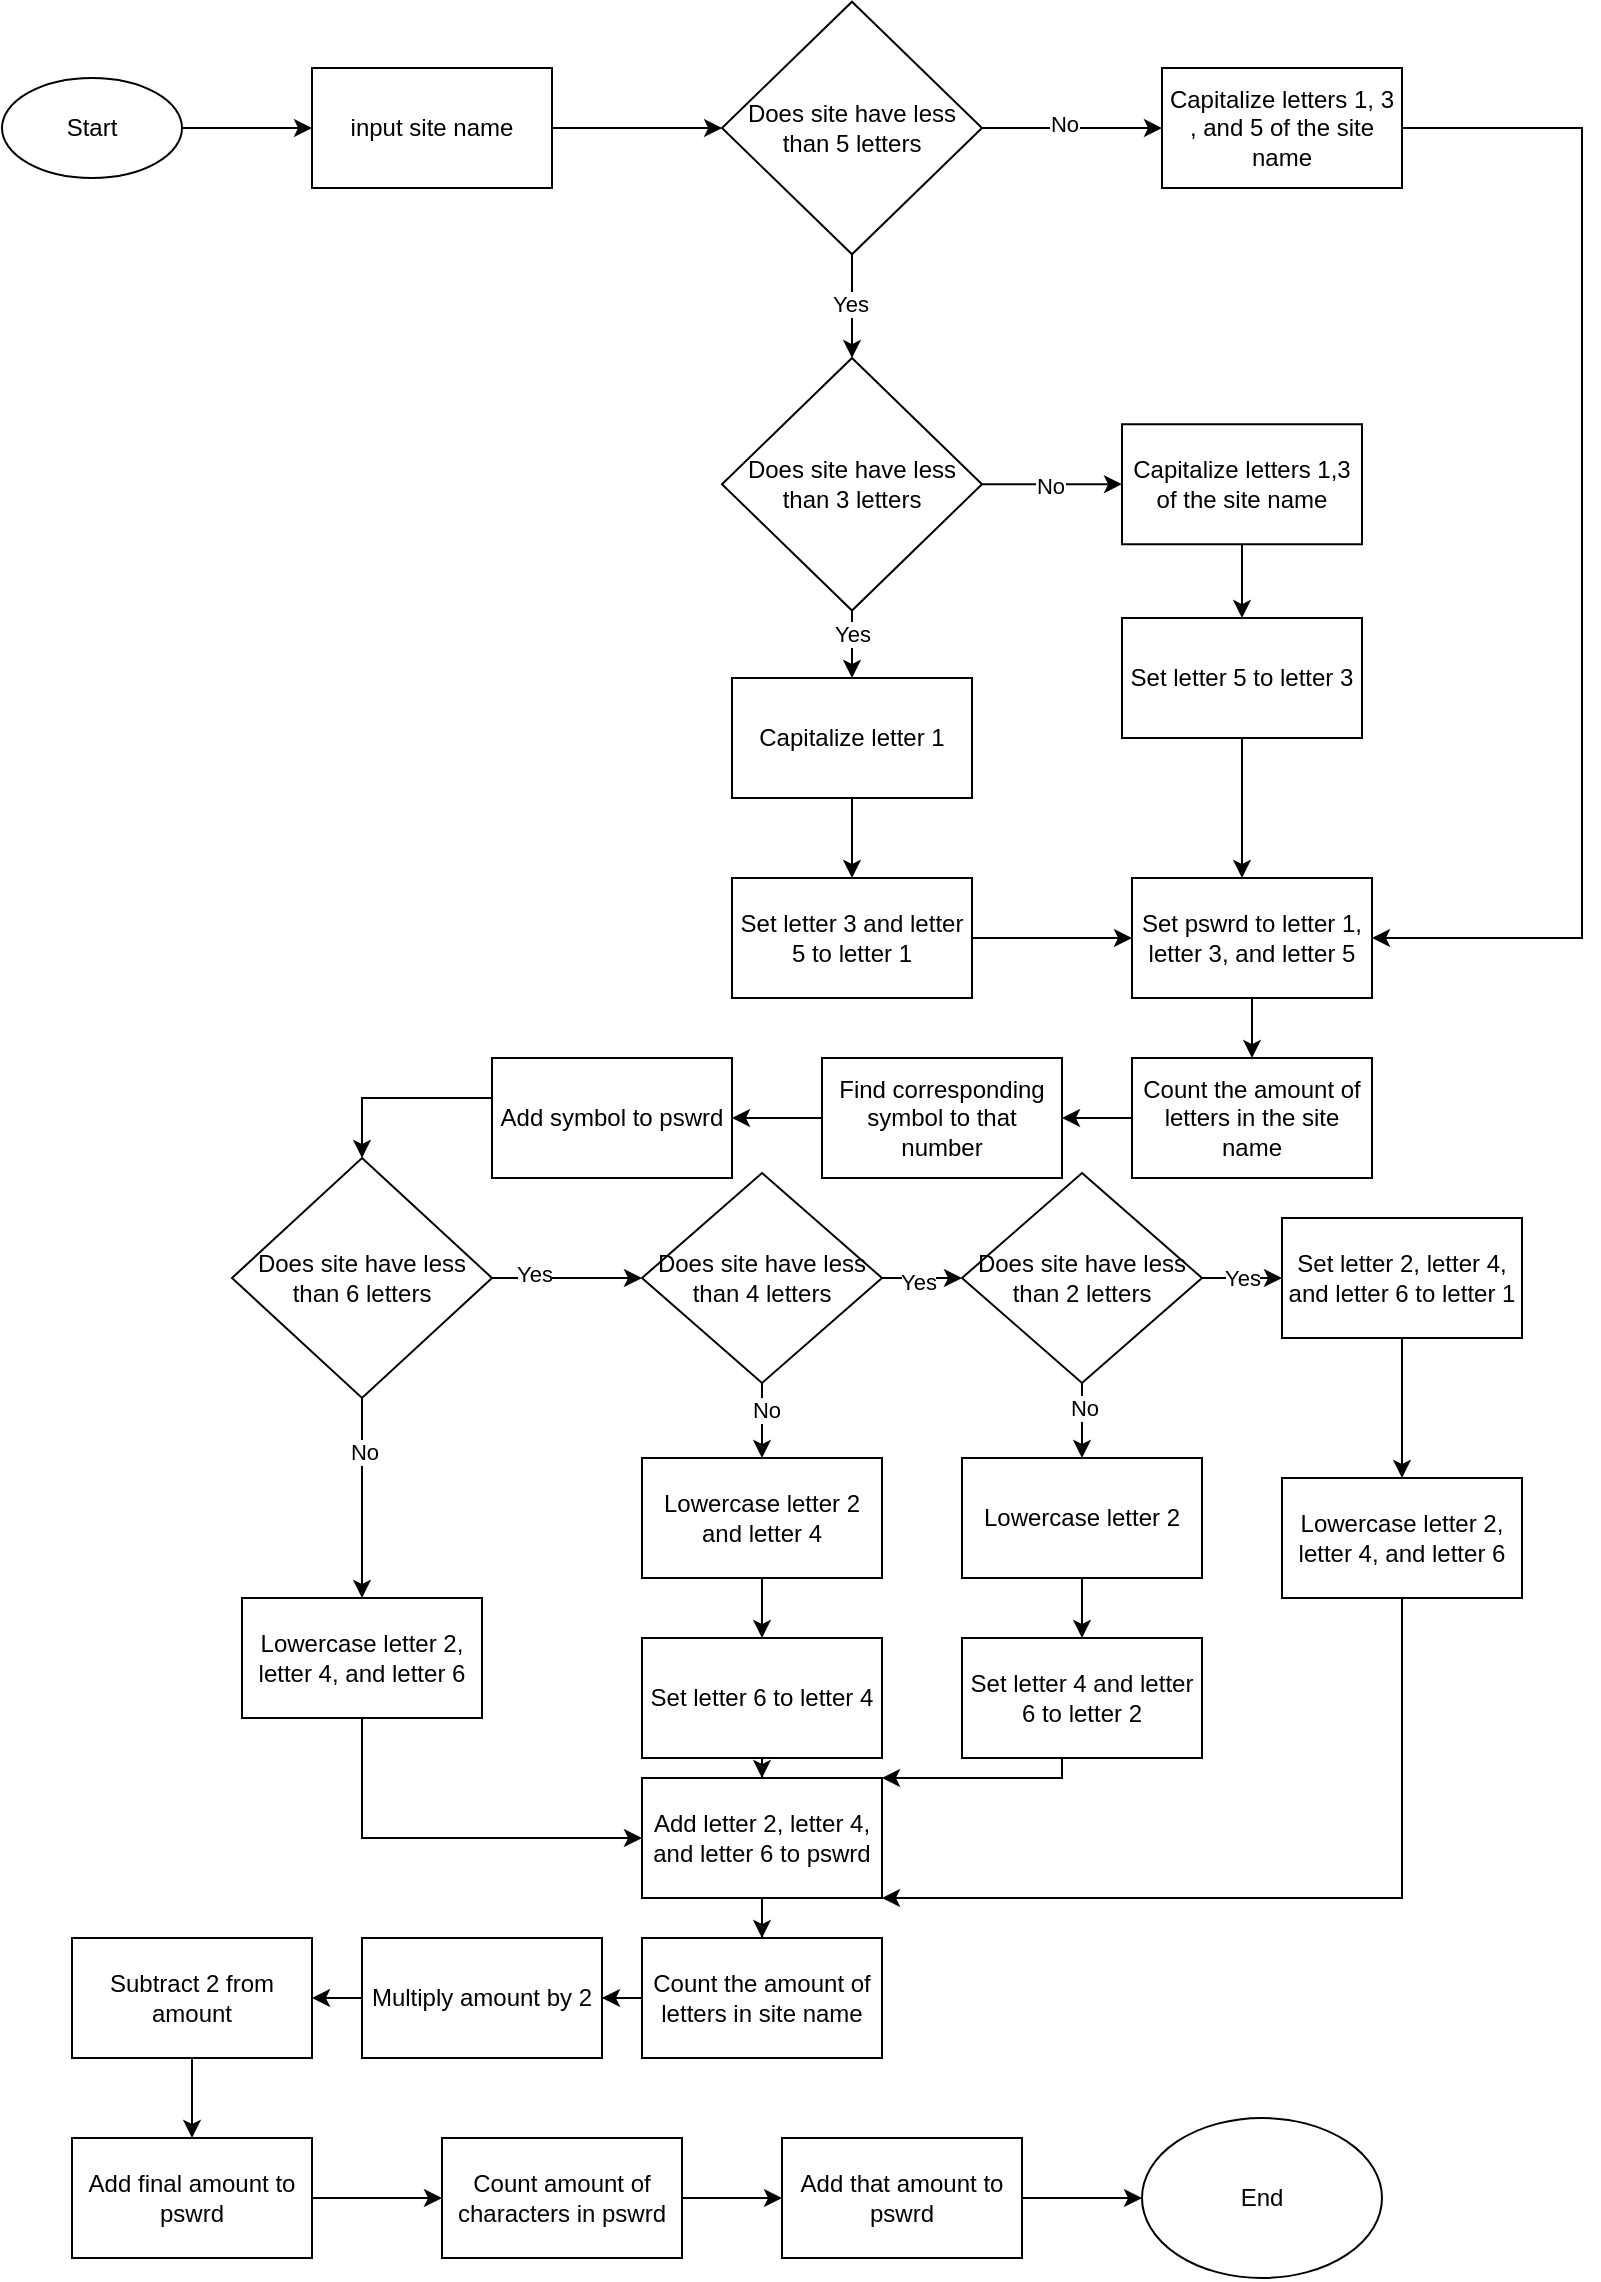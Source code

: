 <mxfile version="22.0.4" type="github">
  <diagram name="Page-1" id="J_uxx44ZMM9hjtvUiRub">
    <mxGraphModel dx="1687" dy="892" grid="1" gridSize="10" guides="1" tooltips="1" connect="1" arrows="1" fold="1" page="1" pageScale="1" pageWidth="850" pageHeight="1100" math="0" shadow="0">
      <root>
        <mxCell id="0" />
        <mxCell id="1" parent="0" />
        <mxCell id="RTvYhVMCZxCB8CiYdLS1-3" value="" style="edgeStyle=orthogonalEdgeStyle;rounded=0;orthogonalLoop=1;jettySize=auto;html=1;" edge="1" parent="1" source="RTvYhVMCZxCB8CiYdLS1-1" target="RTvYhVMCZxCB8CiYdLS1-2">
          <mxGeometry relative="1" as="geometry" />
        </mxCell>
        <mxCell id="RTvYhVMCZxCB8CiYdLS1-1" value="Start" style="ellipse;whiteSpace=wrap;html=1;" vertex="1" parent="1">
          <mxGeometry x="50" y="50" width="90" height="50" as="geometry" />
        </mxCell>
        <mxCell id="RTvYhVMCZxCB8CiYdLS1-5" value="" style="edgeStyle=orthogonalEdgeStyle;rounded=0;orthogonalLoop=1;jettySize=auto;html=1;" edge="1" parent="1" source="RTvYhVMCZxCB8CiYdLS1-2" target="RTvYhVMCZxCB8CiYdLS1-4">
          <mxGeometry relative="1" as="geometry" />
        </mxCell>
        <mxCell id="RTvYhVMCZxCB8CiYdLS1-2" value="input site name" style="whiteSpace=wrap;html=1;" vertex="1" parent="1">
          <mxGeometry x="205" y="45" width="120" height="60" as="geometry" />
        </mxCell>
        <mxCell id="RTvYhVMCZxCB8CiYdLS1-7" value="" style="edgeStyle=orthogonalEdgeStyle;rounded=0;orthogonalLoop=1;jettySize=auto;html=1;" edge="1" parent="1" source="RTvYhVMCZxCB8CiYdLS1-4" target="RTvYhVMCZxCB8CiYdLS1-6">
          <mxGeometry relative="1" as="geometry" />
        </mxCell>
        <mxCell id="RTvYhVMCZxCB8CiYdLS1-10" value="No" style="edgeLabel;html=1;align=center;verticalAlign=middle;resizable=0;points=[];" vertex="1" connectable="0" parent="RTvYhVMCZxCB8CiYdLS1-7">
          <mxGeometry x="-0.106" y="2" relative="1" as="geometry">
            <mxPoint as="offset" />
          </mxGeometry>
        </mxCell>
        <mxCell id="RTvYhVMCZxCB8CiYdLS1-17" value="" style="edgeStyle=orthogonalEdgeStyle;rounded=0;orthogonalLoop=1;jettySize=auto;html=1;" edge="1" parent="1" source="RTvYhVMCZxCB8CiYdLS1-4">
          <mxGeometry relative="1" as="geometry">
            <mxPoint x="475" y="190.005" as="targetPoint" />
          </mxGeometry>
        </mxCell>
        <mxCell id="RTvYhVMCZxCB8CiYdLS1-20" value="Yes" style="edgeLabel;html=1;align=center;verticalAlign=middle;resizable=0;points=[];" vertex="1" connectable="0" parent="RTvYhVMCZxCB8CiYdLS1-17">
          <mxGeometry x="-0.05" y="-1" relative="1" as="geometry">
            <mxPoint as="offset" />
          </mxGeometry>
        </mxCell>
        <mxCell id="RTvYhVMCZxCB8CiYdLS1-4" value="Does site have less than 5 letters" style="rhombus;whiteSpace=wrap;html=1;" vertex="1" parent="1">
          <mxGeometry x="410" y="11.88" width="130" height="126.25" as="geometry" />
        </mxCell>
        <mxCell id="RTvYhVMCZxCB8CiYdLS1-35" style="edgeStyle=orthogonalEdgeStyle;rounded=0;orthogonalLoop=1;jettySize=auto;html=1;entryX=1;entryY=0.5;entryDx=0;entryDy=0;" edge="1" parent="1" source="RTvYhVMCZxCB8CiYdLS1-6" target="RTvYhVMCZxCB8CiYdLS1-49">
          <mxGeometry relative="1" as="geometry">
            <Array as="points">
              <mxPoint x="840" y="75" />
              <mxPoint x="840" y="480" />
            </Array>
          </mxGeometry>
        </mxCell>
        <mxCell id="RTvYhVMCZxCB8CiYdLS1-6" value="Capitalize letters 1, 3 , and 5 of the site name" style="whiteSpace=wrap;html=1;" vertex="1" parent="1">
          <mxGeometry x="630" y="45.005" width="120" height="60" as="geometry" />
        </mxCell>
        <mxCell id="RTvYhVMCZxCB8CiYdLS1-13" value="" style="edgeStyle=orthogonalEdgeStyle;rounded=0;orthogonalLoop=1;jettySize=auto;html=1;" edge="1" parent="1" source="RTvYhVMCZxCB8CiYdLS1-8" target="RTvYhVMCZxCB8CiYdLS1-12">
          <mxGeometry relative="1" as="geometry" />
        </mxCell>
        <mxCell id="RTvYhVMCZxCB8CiYdLS1-26" value="No" style="edgeLabel;html=1;align=center;verticalAlign=middle;resizable=0;points=[];" vertex="1" connectable="0" parent="RTvYhVMCZxCB8CiYdLS1-13">
          <mxGeometry x="-0.029" y="-1" relative="1" as="geometry">
            <mxPoint as="offset" />
          </mxGeometry>
        </mxCell>
        <mxCell id="RTvYhVMCZxCB8CiYdLS1-29" value="" style="edgeStyle=orthogonalEdgeStyle;rounded=0;orthogonalLoop=1;jettySize=auto;html=1;" edge="1" parent="1" source="RTvYhVMCZxCB8CiYdLS1-8" target="RTvYhVMCZxCB8CiYdLS1-28">
          <mxGeometry relative="1" as="geometry" />
        </mxCell>
        <mxCell id="RTvYhVMCZxCB8CiYdLS1-40" value="Yes" style="edgeLabel;html=1;align=center;verticalAlign=middle;resizable=0;points=[];" vertex="1" connectable="0" parent="RTvYhVMCZxCB8CiYdLS1-29">
          <mxGeometry x="-0.536" relative="1" as="geometry">
            <mxPoint as="offset" />
          </mxGeometry>
        </mxCell>
        <mxCell id="RTvYhVMCZxCB8CiYdLS1-8" value="Does site have less than 3 letters" style="rhombus;whiteSpace=wrap;html=1;" vertex="1" parent="1">
          <mxGeometry x="410" y="190" width="130" height="126.25" as="geometry" />
        </mxCell>
        <mxCell id="RTvYhVMCZxCB8CiYdLS1-22" value="" style="edgeStyle=orthogonalEdgeStyle;rounded=0;orthogonalLoop=1;jettySize=auto;html=1;" edge="1" parent="1" source="RTvYhVMCZxCB8CiYdLS1-12" target="RTvYhVMCZxCB8CiYdLS1-21">
          <mxGeometry relative="1" as="geometry">
            <Array as="points">
              <mxPoint x="670" y="310" />
              <mxPoint x="670" y="310" />
            </Array>
          </mxGeometry>
        </mxCell>
        <mxCell id="RTvYhVMCZxCB8CiYdLS1-12" value="Capitalize letters 1,3 of the site name" style="whiteSpace=wrap;html=1;" vertex="1" parent="1">
          <mxGeometry x="610" y="223.125" width="120" height="60" as="geometry" />
        </mxCell>
        <mxCell id="RTvYhVMCZxCB8CiYdLS1-50" value="" style="edgeStyle=orthogonalEdgeStyle;rounded=0;orthogonalLoop=1;jettySize=auto;html=1;" edge="1" parent="1" source="RTvYhVMCZxCB8CiYdLS1-21" target="RTvYhVMCZxCB8CiYdLS1-49">
          <mxGeometry relative="1" as="geometry">
            <Array as="points">
              <mxPoint x="670" y="410" />
              <mxPoint x="670" y="410" />
            </Array>
          </mxGeometry>
        </mxCell>
        <mxCell id="RTvYhVMCZxCB8CiYdLS1-21" value="Set letter 5 to letter 3" style="whiteSpace=wrap;html=1;" vertex="1" parent="1">
          <mxGeometry x="610" y="320.005" width="120" height="60" as="geometry" />
        </mxCell>
        <mxCell id="RTvYhVMCZxCB8CiYdLS1-31" value="" style="edgeStyle=orthogonalEdgeStyle;rounded=0;orthogonalLoop=1;jettySize=auto;html=1;" edge="1" parent="1" source="RTvYhVMCZxCB8CiYdLS1-28" target="RTvYhVMCZxCB8CiYdLS1-30">
          <mxGeometry relative="1" as="geometry" />
        </mxCell>
        <mxCell id="RTvYhVMCZxCB8CiYdLS1-28" value="Capitalize letter 1" style="whiteSpace=wrap;html=1;" vertex="1" parent="1">
          <mxGeometry x="415" y="349.995" width="120" height="60" as="geometry" />
        </mxCell>
        <mxCell id="RTvYhVMCZxCB8CiYdLS1-30" value="Set letter 3 and letter 5 to letter 1" style="whiteSpace=wrap;html=1;" vertex="1" parent="1">
          <mxGeometry x="415" y="449.995" width="120" height="60" as="geometry" />
        </mxCell>
        <mxCell id="RTvYhVMCZxCB8CiYdLS1-37" value="" style="edgeStyle=orthogonalEdgeStyle;rounded=0;orthogonalLoop=1;jettySize=auto;html=1;" edge="1" parent="1" source="RTvYhVMCZxCB8CiYdLS1-32" target="RTvYhVMCZxCB8CiYdLS1-36">
          <mxGeometry relative="1" as="geometry" />
        </mxCell>
        <mxCell id="RTvYhVMCZxCB8CiYdLS1-39" value="No" style="edgeLabel;html=1;align=center;verticalAlign=middle;resizable=0;points=[];" vertex="1" connectable="0" parent="RTvYhVMCZxCB8CiYdLS1-37">
          <mxGeometry x="-0.457" y="1" relative="1" as="geometry">
            <mxPoint as="offset" />
          </mxGeometry>
        </mxCell>
        <mxCell id="RTvYhVMCZxCB8CiYdLS1-44" value="" style="edgeStyle=orthogonalEdgeStyle;rounded=0;orthogonalLoop=1;jettySize=auto;html=1;" edge="1" parent="1" source="RTvYhVMCZxCB8CiYdLS1-32" target="RTvYhVMCZxCB8CiYdLS1-43">
          <mxGeometry relative="1" as="geometry" />
        </mxCell>
        <mxCell id="RTvYhVMCZxCB8CiYdLS1-45" value="Yes" style="edgeLabel;html=1;align=center;verticalAlign=middle;resizable=0;points=[];" vertex="1" connectable="0" parent="RTvYhVMCZxCB8CiYdLS1-44">
          <mxGeometry x="-0.44" y="2" relative="1" as="geometry">
            <mxPoint as="offset" />
          </mxGeometry>
        </mxCell>
        <mxCell id="RTvYhVMCZxCB8CiYdLS1-32" value="Does site have less than 6 letters" style="rhombus;whiteSpace=wrap;html=1;" vertex="1" parent="1">
          <mxGeometry x="165" y="590" width="130" height="120" as="geometry" />
        </mxCell>
        <mxCell id="RTvYhVMCZxCB8CiYdLS1-79" style="edgeStyle=orthogonalEdgeStyle;rounded=0;orthogonalLoop=1;jettySize=auto;html=1;entryX=0;entryY=0.5;entryDx=0;entryDy=0;" edge="1" parent="1" source="RTvYhVMCZxCB8CiYdLS1-36" target="RTvYhVMCZxCB8CiYdLS1-76">
          <mxGeometry relative="1" as="geometry">
            <Array as="points">
              <mxPoint x="230" y="930" />
            </Array>
          </mxGeometry>
        </mxCell>
        <mxCell id="RTvYhVMCZxCB8CiYdLS1-36" value="Lowercase letter 2, letter 4, and letter 6" style="whiteSpace=wrap;html=1;" vertex="1" parent="1">
          <mxGeometry x="170" y="810" width="120" height="60" as="geometry" />
        </mxCell>
        <mxCell id="RTvYhVMCZxCB8CiYdLS1-65" value="" style="edgeStyle=orthogonalEdgeStyle;rounded=0;orthogonalLoop=1;jettySize=auto;html=1;" edge="1" parent="1" source="RTvYhVMCZxCB8CiYdLS1-43" target="RTvYhVMCZxCB8CiYdLS1-64">
          <mxGeometry relative="1" as="geometry" />
        </mxCell>
        <mxCell id="RTvYhVMCZxCB8CiYdLS1-70" value="No" style="edgeLabel;html=1;align=center;verticalAlign=middle;resizable=0;points=[];" vertex="1" connectable="0" parent="RTvYhVMCZxCB8CiYdLS1-65">
          <mxGeometry x="-0.412" y="2" relative="1" as="geometry">
            <mxPoint y="1" as="offset" />
          </mxGeometry>
        </mxCell>
        <mxCell id="RTvYhVMCZxCB8CiYdLS1-85" value="" style="edgeStyle=orthogonalEdgeStyle;rounded=0;orthogonalLoop=1;jettySize=auto;html=1;" edge="1" parent="1" source="RTvYhVMCZxCB8CiYdLS1-43" target="RTvYhVMCZxCB8CiYdLS1-84">
          <mxGeometry relative="1" as="geometry" />
        </mxCell>
        <mxCell id="RTvYhVMCZxCB8CiYdLS1-99" value="Yes" style="edgeLabel;html=1;align=center;verticalAlign=middle;resizable=0;points=[];" vertex="1" connectable="0" parent="RTvYhVMCZxCB8CiYdLS1-85">
          <mxGeometry x="-0.13" y="-2" relative="1" as="geometry">
            <mxPoint as="offset" />
          </mxGeometry>
        </mxCell>
        <mxCell id="RTvYhVMCZxCB8CiYdLS1-43" value="Does site have less than 4 letters" style="rhombus;whiteSpace=wrap;html=1;" vertex="1" parent="1">
          <mxGeometry x="370" y="597.5" width="120" height="105" as="geometry" />
        </mxCell>
        <mxCell id="RTvYhVMCZxCB8CiYdLS1-51" value="" style="edgeStyle=orthogonalEdgeStyle;rounded=0;orthogonalLoop=1;jettySize=auto;html=1;" edge="1" parent="1" source="RTvYhVMCZxCB8CiYdLS1-30" target="RTvYhVMCZxCB8CiYdLS1-49">
          <mxGeometry relative="1" as="geometry">
            <mxPoint x="535" y="480" as="sourcePoint" />
            <mxPoint x="670" y="590" as="targetPoint" />
          </mxGeometry>
        </mxCell>
        <mxCell id="RTvYhVMCZxCB8CiYdLS1-55" value="" style="edgeStyle=orthogonalEdgeStyle;rounded=0;orthogonalLoop=1;jettySize=auto;html=1;" edge="1" parent="1" source="RTvYhVMCZxCB8CiYdLS1-49" target="RTvYhVMCZxCB8CiYdLS1-54">
          <mxGeometry relative="1" as="geometry" />
        </mxCell>
        <mxCell id="RTvYhVMCZxCB8CiYdLS1-49" value="Set pswrd to letter 1, letter 3, and letter 5" style="whiteSpace=wrap;html=1;" vertex="1" parent="1">
          <mxGeometry x="615" y="449.995" width="120" height="60" as="geometry" />
        </mxCell>
        <mxCell id="RTvYhVMCZxCB8CiYdLS1-60" value="" style="edgeStyle=orthogonalEdgeStyle;rounded=0;orthogonalLoop=1;jettySize=auto;html=1;" edge="1" parent="1" source="RTvYhVMCZxCB8CiYdLS1-54" target="RTvYhVMCZxCB8CiYdLS1-59">
          <mxGeometry relative="1" as="geometry" />
        </mxCell>
        <mxCell id="RTvYhVMCZxCB8CiYdLS1-54" value="Count the amount of letters in the site name" style="whiteSpace=wrap;html=1;" vertex="1" parent="1">
          <mxGeometry x="615" y="540.005" width="120" height="60" as="geometry" />
        </mxCell>
        <mxCell id="RTvYhVMCZxCB8CiYdLS1-62" value="" style="edgeStyle=orthogonalEdgeStyle;rounded=0;orthogonalLoop=1;jettySize=auto;html=1;" edge="1" parent="1" source="RTvYhVMCZxCB8CiYdLS1-59" target="RTvYhVMCZxCB8CiYdLS1-61">
          <mxGeometry relative="1" as="geometry" />
        </mxCell>
        <mxCell id="RTvYhVMCZxCB8CiYdLS1-59" value="Find corresponding symbol to that number" style="whiteSpace=wrap;html=1;" vertex="1" parent="1">
          <mxGeometry x="460" y="540.005" width="120" height="60" as="geometry" />
        </mxCell>
        <mxCell id="RTvYhVMCZxCB8CiYdLS1-63" style="edgeStyle=orthogonalEdgeStyle;rounded=0;orthogonalLoop=1;jettySize=auto;html=1;" edge="1" parent="1" source="RTvYhVMCZxCB8CiYdLS1-61" target="RTvYhVMCZxCB8CiYdLS1-32">
          <mxGeometry relative="1" as="geometry">
            <Array as="points">
              <mxPoint x="230" y="560" />
            </Array>
          </mxGeometry>
        </mxCell>
        <mxCell id="RTvYhVMCZxCB8CiYdLS1-61" value="Add symbol to pswrd" style="whiteSpace=wrap;html=1;" vertex="1" parent="1">
          <mxGeometry x="295" y="540.005" width="120" height="60" as="geometry" />
        </mxCell>
        <mxCell id="RTvYhVMCZxCB8CiYdLS1-69" value="" style="edgeStyle=orthogonalEdgeStyle;rounded=0;orthogonalLoop=1;jettySize=auto;html=1;" edge="1" parent="1" source="RTvYhVMCZxCB8CiYdLS1-64" target="RTvYhVMCZxCB8CiYdLS1-68">
          <mxGeometry relative="1" as="geometry" />
        </mxCell>
        <mxCell id="RTvYhVMCZxCB8CiYdLS1-64" value="Lowercase letter 2 and letter 4" style="whiteSpace=wrap;html=1;" vertex="1" parent="1">
          <mxGeometry x="370" y="740" width="120" height="60" as="geometry" />
        </mxCell>
        <mxCell id="RTvYhVMCZxCB8CiYdLS1-77" value="" style="edgeStyle=orthogonalEdgeStyle;rounded=0;orthogonalLoop=1;jettySize=auto;html=1;" edge="1" parent="1" source="RTvYhVMCZxCB8CiYdLS1-68" target="RTvYhVMCZxCB8CiYdLS1-76">
          <mxGeometry relative="1" as="geometry" />
        </mxCell>
        <mxCell id="RTvYhVMCZxCB8CiYdLS1-68" value="Set letter 6 to letter 4" style="whiteSpace=wrap;html=1;" vertex="1" parent="1">
          <mxGeometry x="370" y="830" width="120" height="60" as="geometry" />
        </mxCell>
        <mxCell id="RTvYhVMCZxCB8CiYdLS1-74" value="" style="edgeStyle=orthogonalEdgeStyle;rounded=0;orthogonalLoop=1;jettySize=auto;html=1;" edge="1" parent="1" source="RTvYhVMCZxCB8CiYdLS1-71" target="RTvYhVMCZxCB8CiYdLS1-73">
          <mxGeometry relative="1" as="geometry" />
        </mxCell>
        <mxCell id="RTvYhVMCZxCB8CiYdLS1-71" value="Lowercase letter 2" style="whiteSpace=wrap;html=1;" vertex="1" parent="1">
          <mxGeometry x="530" y="740" width="120" height="60" as="geometry" />
        </mxCell>
        <mxCell id="RTvYhVMCZxCB8CiYdLS1-78" style="edgeStyle=orthogonalEdgeStyle;rounded=0;orthogonalLoop=1;jettySize=auto;html=1;entryX=1;entryY=0;entryDx=0;entryDy=0;" edge="1" parent="1" source="RTvYhVMCZxCB8CiYdLS1-73" target="RTvYhVMCZxCB8CiYdLS1-76">
          <mxGeometry relative="1" as="geometry">
            <Array as="points">
              <mxPoint x="580" y="900" />
            </Array>
          </mxGeometry>
        </mxCell>
        <mxCell id="RTvYhVMCZxCB8CiYdLS1-73" value="Set letter 4 and letter 6 to letter 2" style="whiteSpace=wrap;html=1;" vertex="1" parent="1">
          <mxGeometry x="530" y="830" width="120" height="60" as="geometry" />
        </mxCell>
        <mxCell id="RTvYhVMCZxCB8CiYdLS1-81" value="" style="edgeStyle=orthogonalEdgeStyle;rounded=0;orthogonalLoop=1;jettySize=auto;html=1;" edge="1" parent="1" source="RTvYhVMCZxCB8CiYdLS1-76" target="RTvYhVMCZxCB8CiYdLS1-80">
          <mxGeometry relative="1" as="geometry" />
        </mxCell>
        <mxCell id="RTvYhVMCZxCB8CiYdLS1-76" value="Add letter 2, letter 4, and letter 6 to pswrd" style="whiteSpace=wrap;html=1;" vertex="1" parent="1">
          <mxGeometry x="370" y="900" width="120" height="60" as="geometry" />
        </mxCell>
        <mxCell id="RTvYhVMCZxCB8CiYdLS1-83" value="" style="edgeStyle=orthogonalEdgeStyle;rounded=0;orthogonalLoop=1;jettySize=auto;html=1;" edge="1" parent="1" source="RTvYhVMCZxCB8CiYdLS1-80" target="RTvYhVMCZxCB8CiYdLS1-82">
          <mxGeometry relative="1" as="geometry" />
        </mxCell>
        <mxCell id="RTvYhVMCZxCB8CiYdLS1-80" value="Count the amount of letters in site name" style="whiteSpace=wrap;html=1;" vertex="1" parent="1">
          <mxGeometry x="370" y="980" width="120" height="60" as="geometry" />
        </mxCell>
        <mxCell id="RTvYhVMCZxCB8CiYdLS1-93" value="" style="edgeStyle=orthogonalEdgeStyle;rounded=0;orthogonalLoop=1;jettySize=auto;html=1;" edge="1" parent="1" source="RTvYhVMCZxCB8CiYdLS1-82" target="RTvYhVMCZxCB8CiYdLS1-92">
          <mxGeometry relative="1" as="geometry" />
        </mxCell>
        <mxCell id="RTvYhVMCZxCB8CiYdLS1-82" value="Multiply amount by 2" style="whiteSpace=wrap;html=1;" vertex="1" parent="1">
          <mxGeometry x="230" y="980" width="120" height="60" as="geometry" />
        </mxCell>
        <mxCell id="RTvYhVMCZxCB8CiYdLS1-86" style="edgeStyle=orthogonalEdgeStyle;rounded=0;orthogonalLoop=1;jettySize=auto;html=1;entryX=0.5;entryY=0;entryDx=0;entryDy=0;" edge="1" parent="1" source="RTvYhVMCZxCB8CiYdLS1-84" target="RTvYhVMCZxCB8CiYdLS1-71">
          <mxGeometry relative="1" as="geometry" />
        </mxCell>
        <mxCell id="RTvYhVMCZxCB8CiYdLS1-100" value="No" style="edgeLabel;html=1;align=center;verticalAlign=middle;resizable=0;points=[];" vertex="1" connectable="0" parent="RTvYhVMCZxCB8CiYdLS1-86">
          <mxGeometry x="-0.419" y="1" relative="1" as="geometry">
            <mxPoint as="offset" />
          </mxGeometry>
        </mxCell>
        <mxCell id="RTvYhVMCZxCB8CiYdLS1-88" value="" style="edgeStyle=orthogonalEdgeStyle;rounded=0;orthogonalLoop=1;jettySize=auto;html=1;" edge="1" parent="1" source="RTvYhVMCZxCB8CiYdLS1-84" target="RTvYhVMCZxCB8CiYdLS1-87">
          <mxGeometry relative="1" as="geometry" />
        </mxCell>
        <mxCell id="RTvYhVMCZxCB8CiYdLS1-101" value="Yes" style="edgeLabel;html=1;align=center;verticalAlign=middle;resizable=0;points=[];" vertex="1" connectable="0" parent="RTvYhVMCZxCB8CiYdLS1-88">
          <mxGeometry x="0.07" y="-4" relative="1" as="geometry">
            <mxPoint x="-2" y="-4" as="offset" />
          </mxGeometry>
        </mxCell>
        <mxCell id="RTvYhVMCZxCB8CiYdLS1-84" value="Does site have less than 2 letters" style="rhombus;whiteSpace=wrap;html=1;" vertex="1" parent="1">
          <mxGeometry x="530" y="597.5" width="120" height="105" as="geometry" />
        </mxCell>
        <mxCell id="RTvYhVMCZxCB8CiYdLS1-90" value="" style="edgeStyle=orthogonalEdgeStyle;rounded=0;orthogonalLoop=1;jettySize=auto;html=1;" edge="1" parent="1" source="RTvYhVMCZxCB8CiYdLS1-87" target="RTvYhVMCZxCB8CiYdLS1-89">
          <mxGeometry relative="1" as="geometry">
            <Array as="points">
              <mxPoint x="750" y="730" />
              <mxPoint x="750" y="730" />
            </Array>
          </mxGeometry>
        </mxCell>
        <mxCell id="RTvYhVMCZxCB8CiYdLS1-87" value="Set letter 2, letter 4, and letter 6 to letter 1" style="whiteSpace=wrap;html=1;" vertex="1" parent="1">
          <mxGeometry x="690" y="620" width="120" height="60" as="geometry" />
        </mxCell>
        <mxCell id="RTvYhVMCZxCB8CiYdLS1-91" style="edgeStyle=orthogonalEdgeStyle;rounded=0;orthogonalLoop=1;jettySize=auto;html=1;entryX=1;entryY=1;entryDx=0;entryDy=0;" edge="1" parent="1" source="RTvYhVMCZxCB8CiYdLS1-89" target="RTvYhVMCZxCB8CiYdLS1-76">
          <mxGeometry relative="1" as="geometry">
            <Array as="points">
              <mxPoint x="750" y="960" />
            </Array>
          </mxGeometry>
        </mxCell>
        <mxCell id="RTvYhVMCZxCB8CiYdLS1-89" value="Lowercase letter 2, letter 4, and letter 6" style="whiteSpace=wrap;html=1;" vertex="1" parent="1">
          <mxGeometry x="690" y="750" width="120" height="60" as="geometry" />
        </mxCell>
        <mxCell id="RTvYhVMCZxCB8CiYdLS1-95" value="" style="edgeStyle=orthogonalEdgeStyle;rounded=0;orthogonalLoop=1;jettySize=auto;html=1;" edge="1" parent="1" source="RTvYhVMCZxCB8CiYdLS1-92" target="RTvYhVMCZxCB8CiYdLS1-94">
          <mxGeometry relative="1" as="geometry" />
        </mxCell>
        <mxCell id="RTvYhVMCZxCB8CiYdLS1-92" value="Subtract 2 from amount" style="whiteSpace=wrap;html=1;" vertex="1" parent="1">
          <mxGeometry x="85" y="980" width="120" height="60" as="geometry" />
        </mxCell>
        <mxCell id="RTvYhVMCZxCB8CiYdLS1-103" value="" style="edgeStyle=orthogonalEdgeStyle;rounded=0;orthogonalLoop=1;jettySize=auto;html=1;" edge="1" parent="1" source="RTvYhVMCZxCB8CiYdLS1-94" target="RTvYhVMCZxCB8CiYdLS1-102">
          <mxGeometry relative="1" as="geometry" />
        </mxCell>
        <mxCell id="RTvYhVMCZxCB8CiYdLS1-94" value="Add final amount to pswrd" style="whiteSpace=wrap;html=1;" vertex="1" parent="1">
          <mxGeometry x="85" y="1080" width="120" height="60" as="geometry" />
        </mxCell>
        <mxCell id="RTvYhVMCZxCB8CiYdLS1-105" value="" style="edgeStyle=orthogonalEdgeStyle;rounded=0;orthogonalLoop=1;jettySize=auto;html=1;" edge="1" parent="1" source="RTvYhVMCZxCB8CiYdLS1-102" target="RTvYhVMCZxCB8CiYdLS1-104">
          <mxGeometry relative="1" as="geometry" />
        </mxCell>
        <mxCell id="RTvYhVMCZxCB8CiYdLS1-102" value="Count amount of characters in pswrd" style="whiteSpace=wrap;html=1;" vertex="1" parent="1">
          <mxGeometry x="270" y="1080" width="120" height="60" as="geometry" />
        </mxCell>
        <mxCell id="RTvYhVMCZxCB8CiYdLS1-107" value="" style="edgeStyle=orthogonalEdgeStyle;rounded=0;orthogonalLoop=1;jettySize=auto;html=1;" edge="1" parent="1" source="RTvYhVMCZxCB8CiYdLS1-104" target="RTvYhVMCZxCB8CiYdLS1-106">
          <mxGeometry relative="1" as="geometry" />
        </mxCell>
        <mxCell id="RTvYhVMCZxCB8CiYdLS1-104" value="Add that amount to pswrd" style="whiteSpace=wrap;html=1;" vertex="1" parent="1">
          <mxGeometry x="440" y="1080" width="120" height="60" as="geometry" />
        </mxCell>
        <mxCell id="RTvYhVMCZxCB8CiYdLS1-106" value="End" style="ellipse;whiteSpace=wrap;html=1;" vertex="1" parent="1">
          <mxGeometry x="620" y="1070" width="120" height="80" as="geometry" />
        </mxCell>
      </root>
    </mxGraphModel>
  </diagram>
</mxfile>
